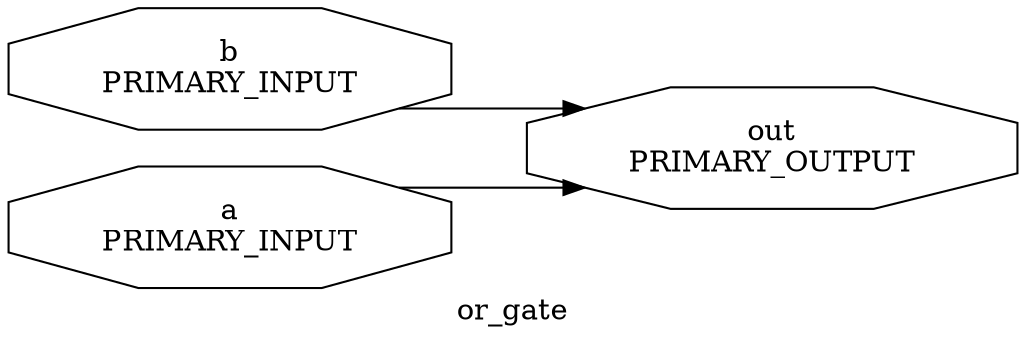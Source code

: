 digraph or_gate {
label="or_gate"
rankdir="LR"
remincross=true
splines=ortho
{rank = same; "b";"a";}
{rank = same; "out";}
"b" [shape=octagon, label="b
PRIMARY_INPUT"]
"out" [shape=octagon, label="out
PRIMARY_OUTPUT"]
"a" [shape=octagon, label="a
PRIMARY_INPUT"]
"b" -> "out"
"a" -> "out"
}

